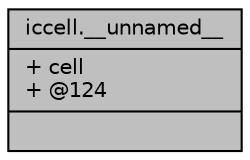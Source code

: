 digraph "iccell.__unnamed__"
{
 // INTERACTIVE_SVG=YES
  bgcolor="transparent";
  edge [fontname="Helvetica",fontsize="10",labelfontname="Helvetica",labelfontsize="10"];
  node [fontname="Helvetica",fontsize="10",shape=record];
  Node254 [label="{iccell.__unnamed__\n|+ cell\l+ @124\l|}",height=0.2,width=0.4,color="black", fillcolor="grey75", style="filled", fontcolor="black"];
}
